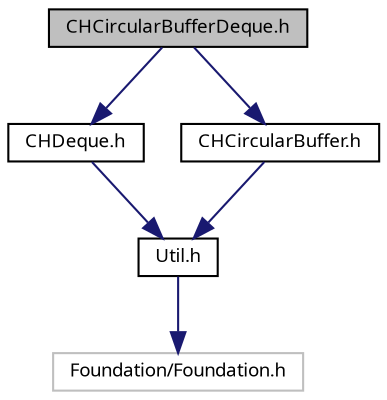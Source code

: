 digraph "CHCircularBufferDeque.h"
{
  bgcolor="transparent";
  edge [fontname="LucidaGrande",fontsize="9",labelfontname="LucidaGrande",labelfontsize="9"];
  node [fontname="LucidaGrande",fontsize="9",shape=record];
  Node1 [label="CHCircularBufferDeque.h",height=0.2,width=0.4,color="black", fillcolor="grey75", style="filled" fontcolor="black"];
  Node1 -> Node2 [color="midnightblue",fontsize="9",style="solid",fontname="LucidaGrande"];
  Node2 [label="CHDeque.h",height=0.2,width=0.4,color="black",URL="$_c_h_deque_8h.html",tooltip="A deque protocol with methods for insertion and removal on both ends."];
  Node2 -> Node3 [color="midnightblue",fontsize="9",style="solid",fontname="LucidaGrande"];
  Node3 [label="Util.h",height=0.2,width=0.4,color="black",URL="$_util_8h.html",tooltip="A group of utility C functions for simplifying common exceptions and logging."];
  Node3 -> Node4 [color="midnightblue",fontsize="9",style="solid",fontname="LucidaGrande"];
  Node4 [label="Foundation/Foundation.h",height=0.2,width=0.4,color="grey75"];
  Node1 -> Node5 [color="midnightblue",fontsize="9",style="solid",fontname="LucidaGrande"];
  Node5 [label="CHCircularBuffer.h",height=0.2,width=0.4,color="black",URL="$_c_h_circular_buffer_8h.html",tooltip="A circular buffer array."];
  Node5 -> Node3 [color="midnightblue",fontsize="9",style="solid",fontname="LucidaGrande"];
}
